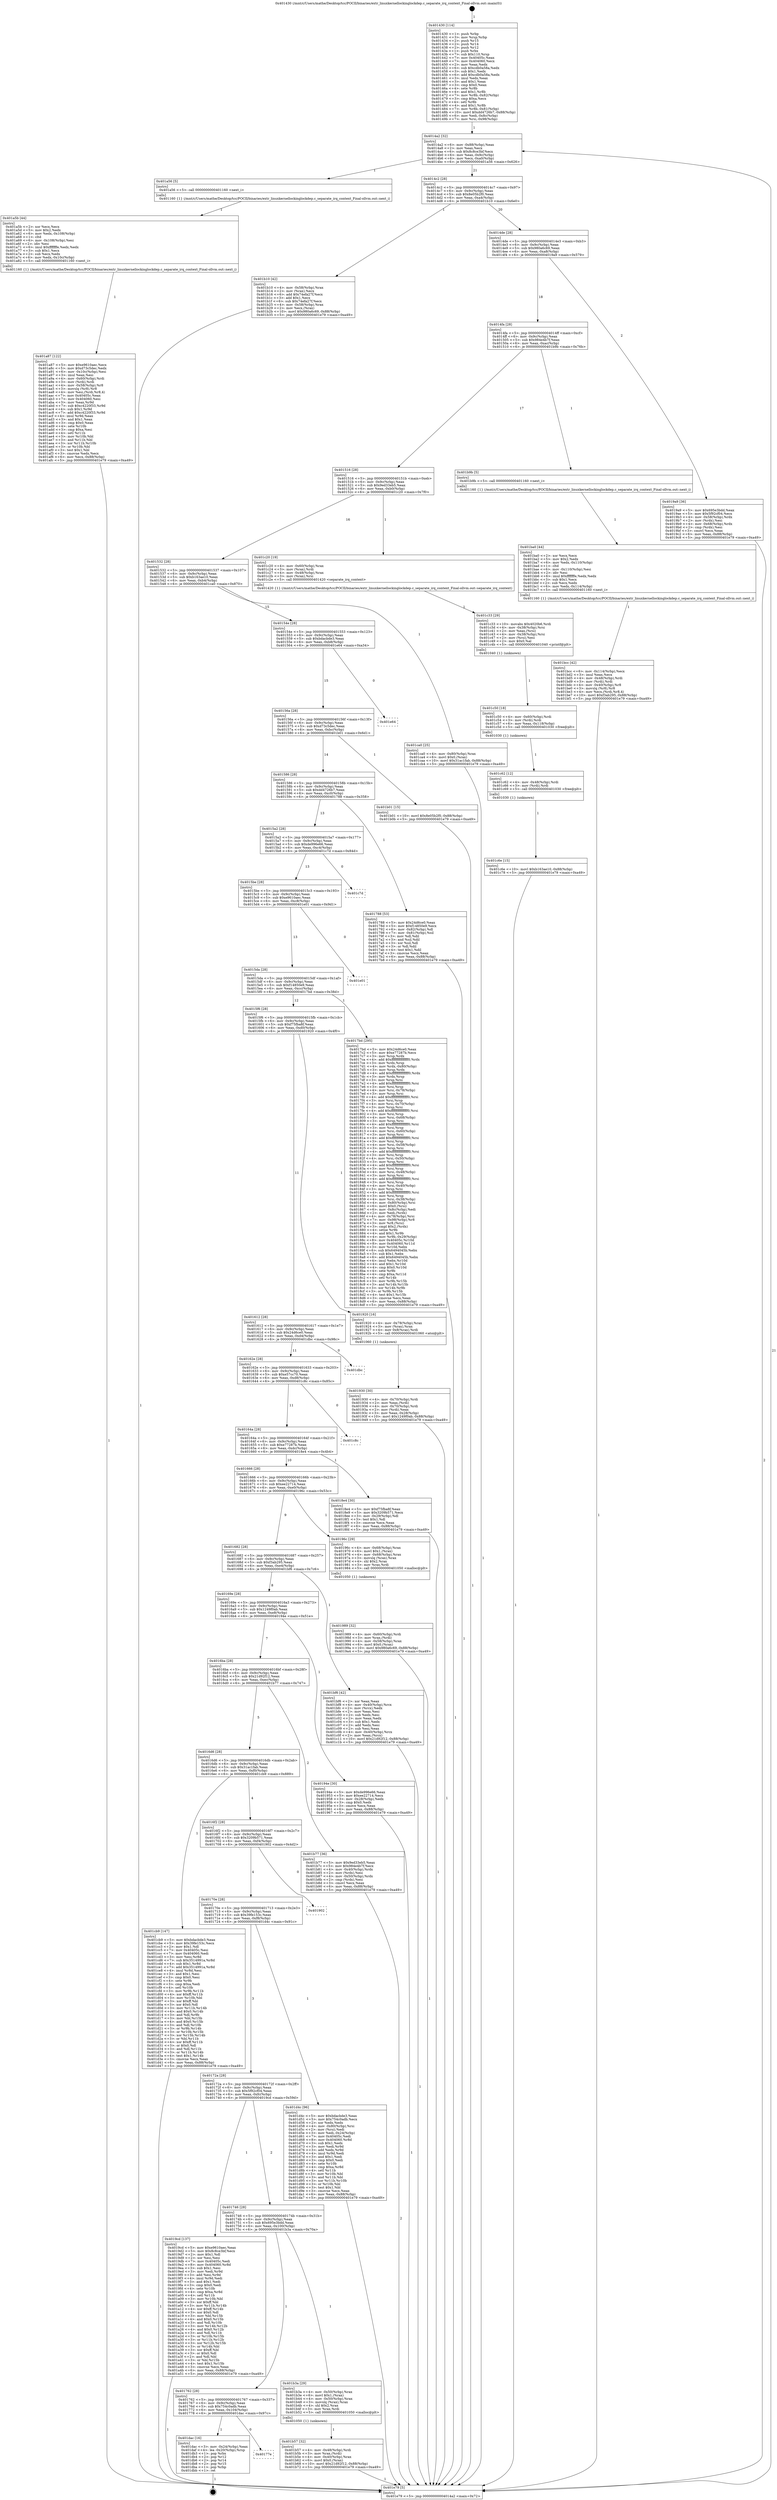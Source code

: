 digraph "0x401430" {
  label = "0x401430 (/mnt/c/Users/mathe/Desktop/tcc/POCII/binaries/extr_linuxkernellockinglockdep.c_separate_irq_context_Final-ollvm.out::main(0))"
  labelloc = "t"
  node[shape=record]

  Entry [label="",width=0.3,height=0.3,shape=circle,fillcolor=black,style=filled]
  "0x4014a2" [label="{
     0x4014a2 [32]\l
     | [instrs]\l
     &nbsp;&nbsp;0x4014a2 \<+6\>: mov -0x88(%rbp),%eax\l
     &nbsp;&nbsp;0x4014a8 \<+2\>: mov %eax,%ecx\l
     &nbsp;&nbsp;0x4014aa \<+6\>: sub $0x8c8ce3bf,%ecx\l
     &nbsp;&nbsp;0x4014b0 \<+6\>: mov %eax,-0x9c(%rbp)\l
     &nbsp;&nbsp;0x4014b6 \<+6\>: mov %ecx,-0xa0(%rbp)\l
     &nbsp;&nbsp;0x4014bc \<+6\>: je 0000000000401a56 \<main+0x626\>\l
  }"]
  "0x401a56" [label="{
     0x401a56 [5]\l
     | [instrs]\l
     &nbsp;&nbsp;0x401a56 \<+5\>: call 0000000000401160 \<next_i\>\l
     | [calls]\l
     &nbsp;&nbsp;0x401160 \{1\} (/mnt/c/Users/mathe/Desktop/tcc/POCII/binaries/extr_linuxkernellockinglockdep.c_separate_irq_context_Final-ollvm.out::next_i)\l
  }"]
  "0x4014c2" [label="{
     0x4014c2 [28]\l
     | [instrs]\l
     &nbsp;&nbsp;0x4014c2 \<+5\>: jmp 00000000004014c7 \<main+0x97\>\l
     &nbsp;&nbsp;0x4014c7 \<+6\>: mov -0x9c(%rbp),%eax\l
     &nbsp;&nbsp;0x4014cd \<+5\>: sub $0x8e05b2f0,%eax\l
     &nbsp;&nbsp;0x4014d2 \<+6\>: mov %eax,-0xa4(%rbp)\l
     &nbsp;&nbsp;0x4014d8 \<+6\>: je 0000000000401b10 \<main+0x6e0\>\l
  }"]
  Exit [label="",width=0.3,height=0.3,shape=circle,fillcolor=black,style=filled,peripheries=2]
  "0x401b10" [label="{
     0x401b10 [42]\l
     | [instrs]\l
     &nbsp;&nbsp;0x401b10 \<+4\>: mov -0x58(%rbp),%rax\l
     &nbsp;&nbsp;0x401b14 \<+2\>: mov (%rax),%ecx\l
     &nbsp;&nbsp;0x401b16 \<+6\>: add $0x74efa27f,%ecx\l
     &nbsp;&nbsp;0x401b1c \<+3\>: add $0x1,%ecx\l
     &nbsp;&nbsp;0x401b1f \<+6\>: sub $0x74efa27f,%ecx\l
     &nbsp;&nbsp;0x401b25 \<+4\>: mov -0x58(%rbp),%rax\l
     &nbsp;&nbsp;0x401b29 \<+2\>: mov %ecx,(%rax)\l
     &nbsp;&nbsp;0x401b2b \<+10\>: movl $0x980a6c69,-0x88(%rbp)\l
     &nbsp;&nbsp;0x401b35 \<+5\>: jmp 0000000000401e79 \<main+0xa49\>\l
  }"]
  "0x4014de" [label="{
     0x4014de [28]\l
     | [instrs]\l
     &nbsp;&nbsp;0x4014de \<+5\>: jmp 00000000004014e3 \<main+0xb3\>\l
     &nbsp;&nbsp;0x4014e3 \<+6\>: mov -0x9c(%rbp),%eax\l
     &nbsp;&nbsp;0x4014e9 \<+5\>: sub $0x980a6c69,%eax\l
     &nbsp;&nbsp;0x4014ee \<+6\>: mov %eax,-0xa8(%rbp)\l
     &nbsp;&nbsp;0x4014f4 \<+6\>: je 00000000004019a9 \<main+0x579\>\l
  }"]
  "0x40177e" [label="{
     0x40177e\l
  }", style=dashed]
  "0x4019a9" [label="{
     0x4019a9 [36]\l
     | [instrs]\l
     &nbsp;&nbsp;0x4019a9 \<+5\>: mov $0x695e3bdd,%eax\l
     &nbsp;&nbsp;0x4019ae \<+5\>: mov $0x5f92cf04,%ecx\l
     &nbsp;&nbsp;0x4019b3 \<+4\>: mov -0x58(%rbp),%rdx\l
     &nbsp;&nbsp;0x4019b7 \<+2\>: mov (%rdx),%esi\l
     &nbsp;&nbsp;0x4019b9 \<+4\>: mov -0x68(%rbp),%rdx\l
     &nbsp;&nbsp;0x4019bd \<+2\>: cmp (%rdx),%esi\l
     &nbsp;&nbsp;0x4019bf \<+3\>: cmovl %ecx,%eax\l
     &nbsp;&nbsp;0x4019c2 \<+6\>: mov %eax,-0x88(%rbp)\l
     &nbsp;&nbsp;0x4019c8 \<+5\>: jmp 0000000000401e79 \<main+0xa49\>\l
  }"]
  "0x4014fa" [label="{
     0x4014fa [28]\l
     | [instrs]\l
     &nbsp;&nbsp;0x4014fa \<+5\>: jmp 00000000004014ff \<main+0xcf\>\l
     &nbsp;&nbsp;0x4014ff \<+6\>: mov -0x9c(%rbp),%eax\l
     &nbsp;&nbsp;0x401505 \<+5\>: sub $0x984e4b7f,%eax\l
     &nbsp;&nbsp;0x40150a \<+6\>: mov %eax,-0xac(%rbp)\l
     &nbsp;&nbsp;0x401510 \<+6\>: je 0000000000401b9b \<main+0x76b\>\l
  }"]
  "0x401dac" [label="{
     0x401dac [16]\l
     | [instrs]\l
     &nbsp;&nbsp;0x401dac \<+3\>: mov -0x24(%rbp),%eax\l
     &nbsp;&nbsp;0x401daf \<+4\>: lea -0x20(%rbp),%rsp\l
     &nbsp;&nbsp;0x401db3 \<+1\>: pop %rbx\l
     &nbsp;&nbsp;0x401db4 \<+2\>: pop %r12\l
     &nbsp;&nbsp;0x401db6 \<+2\>: pop %r14\l
     &nbsp;&nbsp;0x401db8 \<+2\>: pop %r15\l
     &nbsp;&nbsp;0x401dba \<+1\>: pop %rbp\l
     &nbsp;&nbsp;0x401dbb \<+1\>: ret\l
  }"]
  "0x401b9b" [label="{
     0x401b9b [5]\l
     | [instrs]\l
     &nbsp;&nbsp;0x401b9b \<+5\>: call 0000000000401160 \<next_i\>\l
     | [calls]\l
     &nbsp;&nbsp;0x401160 \{1\} (/mnt/c/Users/mathe/Desktop/tcc/POCII/binaries/extr_linuxkernellockinglockdep.c_separate_irq_context_Final-ollvm.out::next_i)\l
  }"]
  "0x401516" [label="{
     0x401516 [28]\l
     | [instrs]\l
     &nbsp;&nbsp;0x401516 \<+5\>: jmp 000000000040151b \<main+0xeb\>\l
     &nbsp;&nbsp;0x40151b \<+6\>: mov -0x9c(%rbp),%eax\l
     &nbsp;&nbsp;0x401521 \<+5\>: sub $0x9ed33eb5,%eax\l
     &nbsp;&nbsp;0x401526 \<+6\>: mov %eax,-0xb0(%rbp)\l
     &nbsp;&nbsp;0x40152c \<+6\>: je 0000000000401c20 \<main+0x7f0\>\l
  }"]
  "0x401c6e" [label="{
     0x401c6e [15]\l
     | [instrs]\l
     &nbsp;&nbsp;0x401c6e \<+10\>: movl $0xb163ae10,-0x88(%rbp)\l
     &nbsp;&nbsp;0x401c78 \<+5\>: jmp 0000000000401e79 \<main+0xa49\>\l
  }"]
  "0x401c20" [label="{
     0x401c20 [19]\l
     | [instrs]\l
     &nbsp;&nbsp;0x401c20 \<+4\>: mov -0x60(%rbp),%rax\l
     &nbsp;&nbsp;0x401c24 \<+3\>: mov (%rax),%rdi\l
     &nbsp;&nbsp;0x401c27 \<+4\>: mov -0x48(%rbp),%rax\l
     &nbsp;&nbsp;0x401c2b \<+3\>: mov (%rax),%rsi\l
     &nbsp;&nbsp;0x401c2e \<+5\>: call 0000000000401420 \<separate_irq_context\>\l
     | [calls]\l
     &nbsp;&nbsp;0x401420 \{1\} (/mnt/c/Users/mathe/Desktop/tcc/POCII/binaries/extr_linuxkernellockinglockdep.c_separate_irq_context_Final-ollvm.out::separate_irq_context)\l
  }"]
  "0x401532" [label="{
     0x401532 [28]\l
     | [instrs]\l
     &nbsp;&nbsp;0x401532 \<+5\>: jmp 0000000000401537 \<main+0x107\>\l
     &nbsp;&nbsp;0x401537 \<+6\>: mov -0x9c(%rbp),%eax\l
     &nbsp;&nbsp;0x40153d \<+5\>: sub $0xb163ae10,%eax\l
     &nbsp;&nbsp;0x401542 \<+6\>: mov %eax,-0xb4(%rbp)\l
     &nbsp;&nbsp;0x401548 \<+6\>: je 0000000000401ca0 \<main+0x870\>\l
  }"]
  "0x401c62" [label="{
     0x401c62 [12]\l
     | [instrs]\l
     &nbsp;&nbsp;0x401c62 \<+4\>: mov -0x48(%rbp),%rdi\l
     &nbsp;&nbsp;0x401c66 \<+3\>: mov (%rdi),%rdi\l
     &nbsp;&nbsp;0x401c69 \<+5\>: call 0000000000401030 \<free@plt\>\l
     | [calls]\l
     &nbsp;&nbsp;0x401030 \{1\} (unknown)\l
  }"]
  "0x401ca0" [label="{
     0x401ca0 [25]\l
     | [instrs]\l
     &nbsp;&nbsp;0x401ca0 \<+4\>: mov -0x80(%rbp),%rax\l
     &nbsp;&nbsp;0x401ca4 \<+6\>: movl $0x0,(%rax)\l
     &nbsp;&nbsp;0x401caa \<+10\>: movl $0x31ac1fab,-0x88(%rbp)\l
     &nbsp;&nbsp;0x401cb4 \<+5\>: jmp 0000000000401e79 \<main+0xa49\>\l
  }"]
  "0x40154e" [label="{
     0x40154e [28]\l
     | [instrs]\l
     &nbsp;&nbsp;0x40154e \<+5\>: jmp 0000000000401553 \<main+0x123\>\l
     &nbsp;&nbsp;0x401553 \<+6\>: mov -0x9c(%rbp),%eax\l
     &nbsp;&nbsp;0x401559 \<+5\>: sub $0xbdacbde3,%eax\l
     &nbsp;&nbsp;0x40155e \<+6\>: mov %eax,-0xb8(%rbp)\l
     &nbsp;&nbsp;0x401564 \<+6\>: je 0000000000401e64 \<main+0xa34\>\l
  }"]
  "0x401c50" [label="{
     0x401c50 [18]\l
     | [instrs]\l
     &nbsp;&nbsp;0x401c50 \<+4\>: mov -0x60(%rbp),%rdi\l
     &nbsp;&nbsp;0x401c54 \<+3\>: mov (%rdi),%rdi\l
     &nbsp;&nbsp;0x401c57 \<+6\>: mov %eax,-0x118(%rbp)\l
     &nbsp;&nbsp;0x401c5d \<+5\>: call 0000000000401030 \<free@plt\>\l
     | [calls]\l
     &nbsp;&nbsp;0x401030 \{1\} (unknown)\l
  }"]
  "0x401e64" [label="{
     0x401e64\l
  }", style=dashed]
  "0x40156a" [label="{
     0x40156a [28]\l
     | [instrs]\l
     &nbsp;&nbsp;0x40156a \<+5\>: jmp 000000000040156f \<main+0x13f\>\l
     &nbsp;&nbsp;0x40156f \<+6\>: mov -0x9c(%rbp),%eax\l
     &nbsp;&nbsp;0x401575 \<+5\>: sub $0xd73c5dec,%eax\l
     &nbsp;&nbsp;0x40157a \<+6\>: mov %eax,-0xbc(%rbp)\l
     &nbsp;&nbsp;0x401580 \<+6\>: je 0000000000401b01 \<main+0x6d1\>\l
  }"]
  "0x401c33" [label="{
     0x401c33 [29]\l
     | [instrs]\l
     &nbsp;&nbsp;0x401c33 \<+10\>: movabs $0x4020b6,%rdi\l
     &nbsp;&nbsp;0x401c3d \<+4\>: mov -0x38(%rbp),%rsi\l
     &nbsp;&nbsp;0x401c41 \<+2\>: mov %eax,(%rsi)\l
     &nbsp;&nbsp;0x401c43 \<+4\>: mov -0x38(%rbp),%rsi\l
     &nbsp;&nbsp;0x401c47 \<+2\>: mov (%rsi),%esi\l
     &nbsp;&nbsp;0x401c49 \<+2\>: mov $0x0,%al\l
     &nbsp;&nbsp;0x401c4b \<+5\>: call 0000000000401040 \<printf@plt\>\l
     | [calls]\l
     &nbsp;&nbsp;0x401040 \{1\} (unknown)\l
  }"]
  "0x401b01" [label="{
     0x401b01 [15]\l
     | [instrs]\l
     &nbsp;&nbsp;0x401b01 \<+10\>: movl $0x8e05b2f0,-0x88(%rbp)\l
     &nbsp;&nbsp;0x401b0b \<+5\>: jmp 0000000000401e79 \<main+0xa49\>\l
  }"]
  "0x401586" [label="{
     0x401586 [28]\l
     | [instrs]\l
     &nbsp;&nbsp;0x401586 \<+5\>: jmp 000000000040158b \<main+0x15b\>\l
     &nbsp;&nbsp;0x40158b \<+6\>: mov -0x9c(%rbp),%eax\l
     &nbsp;&nbsp;0x401591 \<+5\>: sub $0xdd4726b7,%eax\l
     &nbsp;&nbsp;0x401596 \<+6\>: mov %eax,-0xc0(%rbp)\l
     &nbsp;&nbsp;0x40159c \<+6\>: je 0000000000401788 \<main+0x358\>\l
  }"]
  "0x401bcc" [label="{
     0x401bcc [42]\l
     | [instrs]\l
     &nbsp;&nbsp;0x401bcc \<+6\>: mov -0x114(%rbp),%ecx\l
     &nbsp;&nbsp;0x401bd2 \<+3\>: imul %eax,%ecx\l
     &nbsp;&nbsp;0x401bd5 \<+4\>: mov -0x48(%rbp),%rdi\l
     &nbsp;&nbsp;0x401bd9 \<+3\>: mov (%rdi),%rdi\l
     &nbsp;&nbsp;0x401bdc \<+4\>: mov -0x40(%rbp),%r8\l
     &nbsp;&nbsp;0x401be0 \<+3\>: movslq (%r8),%r8\l
     &nbsp;&nbsp;0x401be3 \<+4\>: mov %ecx,(%rdi,%r8,4)\l
     &nbsp;&nbsp;0x401be7 \<+10\>: movl $0xf3ab295,-0x88(%rbp)\l
     &nbsp;&nbsp;0x401bf1 \<+5\>: jmp 0000000000401e79 \<main+0xa49\>\l
  }"]
  "0x401788" [label="{
     0x401788 [53]\l
     | [instrs]\l
     &nbsp;&nbsp;0x401788 \<+5\>: mov $0x24d6ce0,%eax\l
     &nbsp;&nbsp;0x40178d \<+5\>: mov $0xf14850e9,%ecx\l
     &nbsp;&nbsp;0x401792 \<+6\>: mov -0x82(%rbp),%dl\l
     &nbsp;&nbsp;0x401798 \<+7\>: mov -0x81(%rbp),%sil\l
     &nbsp;&nbsp;0x40179f \<+3\>: mov %dl,%dil\l
     &nbsp;&nbsp;0x4017a2 \<+3\>: and %sil,%dil\l
     &nbsp;&nbsp;0x4017a5 \<+3\>: xor %sil,%dl\l
     &nbsp;&nbsp;0x4017a8 \<+3\>: or %dl,%dil\l
     &nbsp;&nbsp;0x4017ab \<+4\>: test $0x1,%dil\l
     &nbsp;&nbsp;0x4017af \<+3\>: cmovne %ecx,%eax\l
     &nbsp;&nbsp;0x4017b2 \<+6\>: mov %eax,-0x88(%rbp)\l
     &nbsp;&nbsp;0x4017b8 \<+5\>: jmp 0000000000401e79 \<main+0xa49\>\l
  }"]
  "0x4015a2" [label="{
     0x4015a2 [28]\l
     | [instrs]\l
     &nbsp;&nbsp;0x4015a2 \<+5\>: jmp 00000000004015a7 \<main+0x177\>\l
     &nbsp;&nbsp;0x4015a7 \<+6\>: mov -0x9c(%rbp),%eax\l
     &nbsp;&nbsp;0x4015ad \<+5\>: sub $0xde996e66,%eax\l
     &nbsp;&nbsp;0x4015b2 \<+6\>: mov %eax,-0xc4(%rbp)\l
     &nbsp;&nbsp;0x4015b8 \<+6\>: je 0000000000401c7d \<main+0x84d\>\l
  }"]
  "0x401e79" [label="{
     0x401e79 [5]\l
     | [instrs]\l
     &nbsp;&nbsp;0x401e79 \<+5\>: jmp 00000000004014a2 \<main+0x72\>\l
  }"]
  "0x401430" [label="{
     0x401430 [114]\l
     | [instrs]\l
     &nbsp;&nbsp;0x401430 \<+1\>: push %rbp\l
     &nbsp;&nbsp;0x401431 \<+3\>: mov %rsp,%rbp\l
     &nbsp;&nbsp;0x401434 \<+2\>: push %r15\l
     &nbsp;&nbsp;0x401436 \<+2\>: push %r14\l
     &nbsp;&nbsp;0x401438 \<+2\>: push %r12\l
     &nbsp;&nbsp;0x40143a \<+1\>: push %rbx\l
     &nbsp;&nbsp;0x40143b \<+7\>: sub $0x110,%rsp\l
     &nbsp;&nbsp;0x401442 \<+7\>: mov 0x40405c,%eax\l
     &nbsp;&nbsp;0x401449 \<+7\>: mov 0x404060,%ecx\l
     &nbsp;&nbsp;0x401450 \<+2\>: mov %eax,%edx\l
     &nbsp;&nbsp;0x401452 \<+6\>: sub $0xcdb0a58a,%edx\l
     &nbsp;&nbsp;0x401458 \<+3\>: sub $0x1,%edx\l
     &nbsp;&nbsp;0x40145b \<+6\>: add $0xcdb0a58a,%edx\l
     &nbsp;&nbsp;0x401461 \<+3\>: imul %edx,%eax\l
     &nbsp;&nbsp;0x401464 \<+3\>: and $0x1,%eax\l
     &nbsp;&nbsp;0x401467 \<+3\>: cmp $0x0,%eax\l
     &nbsp;&nbsp;0x40146a \<+4\>: sete %r8b\l
     &nbsp;&nbsp;0x40146e \<+4\>: and $0x1,%r8b\l
     &nbsp;&nbsp;0x401472 \<+7\>: mov %r8b,-0x82(%rbp)\l
     &nbsp;&nbsp;0x401479 \<+3\>: cmp $0xa,%ecx\l
     &nbsp;&nbsp;0x40147c \<+4\>: setl %r8b\l
     &nbsp;&nbsp;0x401480 \<+4\>: and $0x1,%r8b\l
     &nbsp;&nbsp;0x401484 \<+7\>: mov %r8b,-0x81(%rbp)\l
     &nbsp;&nbsp;0x40148b \<+10\>: movl $0xdd4726b7,-0x88(%rbp)\l
     &nbsp;&nbsp;0x401495 \<+6\>: mov %edi,-0x8c(%rbp)\l
     &nbsp;&nbsp;0x40149b \<+7\>: mov %rsi,-0x98(%rbp)\l
  }"]
  "0x401ba0" [label="{
     0x401ba0 [44]\l
     | [instrs]\l
     &nbsp;&nbsp;0x401ba0 \<+2\>: xor %ecx,%ecx\l
     &nbsp;&nbsp;0x401ba2 \<+5\>: mov $0x2,%edx\l
     &nbsp;&nbsp;0x401ba7 \<+6\>: mov %edx,-0x110(%rbp)\l
     &nbsp;&nbsp;0x401bad \<+1\>: cltd\l
     &nbsp;&nbsp;0x401bae \<+6\>: mov -0x110(%rbp),%esi\l
     &nbsp;&nbsp;0x401bb4 \<+2\>: idiv %esi\l
     &nbsp;&nbsp;0x401bb6 \<+6\>: imul $0xfffffffe,%edx,%edx\l
     &nbsp;&nbsp;0x401bbc \<+3\>: sub $0x1,%ecx\l
     &nbsp;&nbsp;0x401bbf \<+2\>: sub %ecx,%edx\l
     &nbsp;&nbsp;0x401bc1 \<+6\>: mov %edx,-0x114(%rbp)\l
     &nbsp;&nbsp;0x401bc7 \<+5\>: call 0000000000401160 \<next_i\>\l
     | [calls]\l
     &nbsp;&nbsp;0x401160 \{1\} (/mnt/c/Users/mathe/Desktop/tcc/POCII/binaries/extr_linuxkernellockinglockdep.c_separate_irq_context_Final-ollvm.out::next_i)\l
  }"]
  "0x401c7d" [label="{
     0x401c7d\l
  }", style=dashed]
  "0x4015be" [label="{
     0x4015be [28]\l
     | [instrs]\l
     &nbsp;&nbsp;0x4015be \<+5\>: jmp 00000000004015c3 \<main+0x193\>\l
     &nbsp;&nbsp;0x4015c3 \<+6\>: mov -0x9c(%rbp),%eax\l
     &nbsp;&nbsp;0x4015c9 \<+5\>: sub $0xe9610aec,%eax\l
     &nbsp;&nbsp;0x4015ce \<+6\>: mov %eax,-0xc8(%rbp)\l
     &nbsp;&nbsp;0x4015d4 \<+6\>: je 0000000000401e01 \<main+0x9d1\>\l
  }"]
  "0x401b57" [label="{
     0x401b57 [32]\l
     | [instrs]\l
     &nbsp;&nbsp;0x401b57 \<+4\>: mov -0x48(%rbp),%rdi\l
     &nbsp;&nbsp;0x401b5b \<+3\>: mov %rax,(%rdi)\l
     &nbsp;&nbsp;0x401b5e \<+4\>: mov -0x40(%rbp),%rax\l
     &nbsp;&nbsp;0x401b62 \<+6\>: movl $0x0,(%rax)\l
     &nbsp;&nbsp;0x401b68 \<+10\>: movl $0x21d92f12,-0x88(%rbp)\l
     &nbsp;&nbsp;0x401b72 \<+5\>: jmp 0000000000401e79 \<main+0xa49\>\l
  }"]
  "0x401e01" [label="{
     0x401e01\l
  }", style=dashed]
  "0x4015da" [label="{
     0x4015da [28]\l
     | [instrs]\l
     &nbsp;&nbsp;0x4015da \<+5\>: jmp 00000000004015df \<main+0x1af\>\l
     &nbsp;&nbsp;0x4015df \<+6\>: mov -0x9c(%rbp),%eax\l
     &nbsp;&nbsp;0x4015e5 \<+5\>: sub $0xf14850e9,%eax\l
     &nbsp;&nbsp;0x4015ea \<+6\>: mov %eax,-0xcc(%rbp)\l
     &nbsp;&nbsp;0x4015f0 \<+6\>: je 00000000004017bd \<main+0x38d\>\l
  }"]
  "0x401762" [label="{
     0x401762 [28]\l
     | [instrs]\l
     &nbsp;&nbsp;0x401762 \<+5\>: jmp 0000000000401767 \<main+0x337\>\l
     &nbsp;&nbsp;0x401767 \<+6\>: mov -0x9c(%rbp),%eax\l
     &nbsp;&nbsp;0x40176d \<+5\>: sub $0x754c0adb,%eax\l
     &nbsp;&nbsp;0x401772 \<+6\>: mov %eax,-0x104(%rbp)\l
     &nbsp;&nbsp;0x401778 \<+6\>: je 0000000000401dac \<main+0x97c\>\l
  }"]
  "0x4017bd" [label="{
     0x4017bd [295]\l
     | [instrs]\l
     &nbsp;&nbsp;0x4017bd \<+5\>: mov $0x24d6ce0,%eax\l
     &nbsp;&nbsp;0x4017c2 \<+5\>: mov $0xe77287b,%ecx\l
     &nbsp;&nbsp;0x4017c7 \<+3\>: mov %rsp,%rdx\l
     &nbsp;&nbsp;0x4017ca \<+4\>: add $0xfffffffffffffff0,%rdx\l
     &nbsp;&nbsp;0x4017ce \<+3\>: mov %rdx,%rsp\l
     &nbsp;&nbsp;0x4017d1 \<+4\>: mov %rdx,-0x80(%rbp)\l
     &nbsp;&nbsp;0x4017d5 \<+3\>: mov %rsp,%rdx\l
     &nbsp;&nbsp;0x4017d8 \<+4\>: add $0xfffffffffffffff0,%rdx\l
     &nbsp;&nbsp;0x4017dc \<+3\>: mov %rdx,%rsp\l
     &nbsp;&nbsp;0x4017df \<+3\>: mov %rsp,%rsi\l
     &nbsp;&nbsp;0x4017e2 \<+4\>: add $0xfffffffffffffff0,%rsi\l
     &nbsp;&nbsp;0x4017e6 \<+3\>: mov %rsi,%rsp\l
     &nbsp;&nbsp;0x4017e9 \<+4\>: mov %rsi,-0x78(%rbp)\l
     &nbsp;&nbsp;0x4017ed \<+3\>: mov %rsp,%rsi\l
     &nbsp;&nbsp;0x4017f0 \<+4\>: add $0xfffffffffffffff0,%rsi\l
     &nbsp;&nbsp;0x4017f4 \<+3\>: mov %rsi,%rsp\l
     &nbsp;&nbsp;0x4017f7 \<+4\>: mov %rsi,-0x70(%rbp)\l
     &nbsp;&nbsp;0x4017fb \<+3\>: mov %rsp,%rsi\l
     &nbsp;&nbsp;0x4017fe \<+4\>: add $0xfffffffffffffff0,%rsi\l
     &nbsp;&nbsp;0x401802 \<+3\>: mov %rsi,%rsp\l
     &nbsp;&nbsp;0x401805 \<+4\>: mov %rsi,-0x68(%rbp)\l
     &nbsp;&nbsp;0x401809 \<+3\>: mov %rsp,%rsi\l
     &nbsp;&nbsp;0x40180c \<+4\>: add $0xfffffffffffffff0,%rsi\l
     &nbsp;&nbsp;0x401810 \<+3\>: mov %rsi,%rsp\l
     &nbsp;&nbsp;0x401813 \<+4\>: mov %rsi,-0x60(%rbp)\l
     &nbsp;&nbsp;0x401817 \<+3\>: mov %rsp,%rsi\l
     &nbsp;&nbsp;0x40181a \<+4\>: add $0xfffffffffffffff0,%rsi\l
     &nbsp;&nbsp;0x40181e \<+3\>: mov %rsi,%rsp\l
     &nbsp;&nbsp;0x401821 \<+4\>: mov %rsi,-0x58(%rbp)\l
     &nbsp;&nbsp;0x401825 \<+3\>: mov %rsp,%rsi\l
     &nbsp;&nbsp;0x401828 \<+4\>: add $0xfffffffffffffff0,%rsi\l
     &nbsp;&nbsp;0x40182c \<+3\>: mov %rsi,%rsp\l
     &nbsp;&nbsp;0x40182f \<+4\>: mov %rsi,-0x50(%rbp)\l
     &nbsp;&nbsp;0x401833 \<+3\>: mov %rsp,%rsi\l
     &nbsp;&nbsp;0x401836 \<+4\>: add $0xfffffffffffffff0,%rsi\l
     &nbsp;&nbsp;0x40183a \<+3\>: mov %rsi,%rsp\l
     &nbsp;&nbsp;0x40183d \<+4\>: mov %rsi,-0x48(%rbp)\l
     &nbsp;&nbsp;0x401841 \<+3\>: mov %rsp,%rsi\l
     &nbsp;&nbsp;0x401844 \<+4\>: add $0xfffffffffffffff0,%rsi\l
     &nbsp;&nbsp;0x401848 \<+3\>: mov %rsi,%rsp\l
     &nbsp;&nbsp;0x40184b \<+4\>: mov %rsi,-0x40(%rbp)\l
     &nbsp;&nbsp;0x40184f \<+3\>: mov %rsp,%rsi\l
     &nbsp;&nbsp;0x401852 \<+4\>: add $0xfffffffffffffff0,%rsi\l
     &nbsp;&nbsp;0x401856 \<+3\>: mov %rsi,%rsp\l
     &nbsp;&nbsp;0x401859 \<+4\>: mov %rsi,-0x38(%rbp)\l
     &nbsp;&nbsp;0x40185d \<+4\>: mov -0x80(%rbp),%rsi\l
     &nbsp;&nbsp;0x401861 \<+6\>: movl $0x0,(%rsi)\l
     &nbsp;&nbsp;0x401867 \<+6\>: mov -0x8c(%rbp),%edi\l
     &nbsp;&nbsp;0x40186d \<+2\>: mov %edi,(%rdx)\l
     &nbsp;&nbsp;0x40186f \<+4\>: mov -0x78(%rbp),%rsi\l
     &nbsp;&nbsp;0x401873 \<+7\>: mov -0x98(%rbp),%r8\l
     &nbsp;&nbsp;0x40187a \<+3\>: mov %r8,(%rsi)\l
     &nbsp;&nbsp;0x40187d \<+3\>: cmpl $0x2,(%rdx)\l
     &nbsp;&nbsp;0x401880 \<+4\>: setne %r9b\l
     &nbsp;&nbsp;0x401884 \<+4\>: and $0x1,%r9b\l
     &nbsp;&nbsp;0x401888 \<+4\>: mov %r9b,-0x29(%rbp)\l
     &nbsp;&nbsp;0x40188c \<+8\>: mov 0x40405c,%r10d\l
     &nbsp;&nbsp;0x401894 \<+8\>: mov 0x404060,%r11d\l
     &nbsp;&nbsp;0x40189c \<+3\>: mov %r10d,%ebx\l
     &nbsp;&nbsp;0x40189f \<+6\>: sub $0x6494045b,%ebx\l
     &nbsp;&nbsp;0x4018a5 \<+3\>: sub $0x1,%ebx\l
     &nbsp;&nbsp;0x4018a8 \<+6\>: add $0x6494045b,%ebx\l
     &nbsp;&nbsp;0x4018ae \<+4\>: imul %ebx,%r10d\l
     &nbsp;&nbsp;0x4018b2 \<+4\>: and $0x1,%r10d\l
     &nbsp;&nbsp;0x4018b6 \<+4\>: cmp $0x0,%r10d\l
     &nbsp;&nbsp;0x4018ba \<+4\>: sete %r9b\l
     &nbsp;&nbsp;0x4018be \<+4\>: cmp $0xa,%r11d\l
     &nbsp;&nbsp;0x4018c2 \<+4\>: setl %r14b\l
     &nbsp;&nbsp;0x4018c6 \<+3\>: mov %r9b,%r15b\l
     &nbsp;&nbsp;0x4018c9 \<+3\>: and %r14b,%r15b\l
     &nbsp;&nbsp;0x4018cc \<+3\>: xor %r14b,%r9b\l
     &nbsp;&nbsp;0x4018cf \<+3\>: or %r9b,%r15b\l
     &nbsp;&nbsp;0x4018d2 \<+4\>: test $0x1,%r15b\l
     &nbsp;&nbsp;0x4018d6 \<+3\>: cmovne %ecx,%eax\l
     &nbsp;&nbsp;0x4018d9 \<+6\>: mov %eax,-0x88(%rbp)\l
     &nbsp;&nbsp;0x4018df \<+5\>: jmp 0000000000401e79 \<main+0xa49\>\l
  }"]
  "0x4015f6" [label="{
     0x4015f6 [28]\l
     | [instrs]\l
     &nbsp;&nbsp;0x4015f6 \<+5\>: jmp 00000000004015fb \<main+0x1cb\>\l
     &nbsp;&nbsp;0x4015fb \<+6\>: mov -0x9c(%rbp),%eax\l
     &nbsp;&nbsp;0x401601 \<+5\>: sub $0xf75fba8f,%eax\l
     &nbsp;&nbsp;0x401606 \<+6\>: mov %eax,-0xd0(%rbp)\l
     &nbsp;&nbsp;0x40160c \<+6\>: je 0000000000401920 \<main+0x4f0\>\l
  }"]
  "0x401b3a" [label="{
     0x401b3a [29]\l
     | [instrs]\l
     &nbsp;&nbsp;0x401b3a \<+4\>: mov -0x50(%rbp),%rax\l
     &nbsp;&nbsp;0x401b3e \<+6\>: movl $0x1,(%rax)\l
     &nbsp;&nbsp;0x401b44 \<+4\>: mov -0x50(%rbp),%rax\l
     &nbsp;&nbsp;0x401b48 \<+3\>: movslq (%rax),%rax\l
     &nbsp;&nbsp;0x401b4b \<+4\>: shl $0x2,%rax\l
     &nbsp;&nbsp;0x401b4f \<+3\>: mov %rax,%rdi\l
     &nbsp;&nbsp;0x401b52 \<+5\>: call 0000000000401050 \<malloc@plt\>\l
     | [calls]\l
     &nbsp;&nbsp;0x401050 \{1\} (unknown)\l
  }"]
  "0x401a87" [label="{
     0x401a87 [122]\l
     | [instrs]\l
     &nbsp;&nbsp;0x401a87 \<+5\>: mov $0xe9610aec,%ecx\l
     &nbsp;&nbsp;0x401a8c \<+5\>: mov $0xd73c5dec,%edx\l
     &nbsp;&nbsp;0x401a91 \<+6\>: mov -0x10c(%rbp),%esi\l
     &nbsp;&nbsp;0x401a97 \<+3\>: imul %eax,%esi\l
     &nbsp;&nbsp;0x401a9a \<+4\>: mov -0x60(%rbp),%rdi\l
     &nbsp;&nbsp;0x401a9e \<+3\>: mov (%rdi),%rdi\l
     &nbsp;&nbsp;0x401aa1 \<+4\>: mov -0x58(%rbp),%r8\l
     &nbsp;&nbsp;0x401aa5 \<+3\>: movslq (%r8),%r8\l
     &nbsp;&nbsp;0x401aa8 \<+4\>: mov %esi,(%rdi,%r8,4)\l
     &nbsp;&nbsp;0x401aac \<+7\>: mov 0x40405c,%eax\l
     &nbsp;&nbsp;0x401ab3 \<+7\>: mov 0x404060,%esi\l
     &nbsp;&nbsp;0x401aba \<+3\>: mov %eax,%r9d\l
     &nbsp;&nbsp;0x401abd \<+7\>: sub $0xc4220f33,%r9d\l
     &nbsp;&nbsp;0x401ac4 \<+4\>: sub $0x1,%r9d\l
     &nbsp;&nbsp;0x401ac8 \<+7\>: add $0xc4220f33,%r9d\l
     &nbsp;&nbsp;0x401acf \<+4\>: imul %r9d,%eax\l
     &nbsp;&nbsp;0x401ad3 \<+3\>: and $0x1,%eax\l
     &nbsp;&nbsp;0x401ad6 \<+3\>: cmp $0x0,%eax\l
     &nbsp;&nbsp;0x401ad9 \<+4\>: sete %r10b\l
     &nbsp;&nbsp;0x401add \<+3\>: cmp $0xa,%esi\l
     &nbsp;&nbsp;0x401ae0 \<+4\>: setl %r11b\l
     &nbsp;&nbsp;0x401ae4 \<+3\>: mov %r10b,%bl\l
     &nbsp;&nbsp;0x401ae7 \<+3\>: and %r11b,%bl\l
     &nbsp;&nbsp;0x401aea \<+3\>: xor %r11b,%r10b\l
     &nbsp;&nbsp;0x401aed \<+3\>: or %r10b,%bl\l
     &nbsp;&nbsp;0x401af0 \<+3\>: test $0x1,%bl\l
     &nbsp;&nbsp;0x401af3 \<+3\>: cmovne %edx,%ecx\l
     &nbsp;&nbsp;0x401af6 \<+6\>: mov %ecx,-0x88(%rbp)\l
     &nbsp;&nbsp;0x401afc \<+5\>: jmp 0000000000401e79 \<main+0xa49\>\l
  }"]
  "0x401920" [label="{
     0x401920 [16]\l
     | [instrs]\l
     &nbsp;&nbsp;0x401920 \<+4\>: mov -0x78(%rbp),%rax\l
     &nbsp;&nbsp;0x401924 \<+3\>: mov (%rax),%rax\l
     &nbsp;&nbsp;0x401927 \<+4\>: mov 0x8(%rax),%rdi\l
     &nbsp;&nbsp;0x40192b \<+5\>: call 0000000000401060 \<atoi@plt\>\l
     | [calls]\l
     &nbsp;&nbsp;0x401060 \{1\} (unknown)\l
  }"]
  "0x401612" [label="{
     0x401612 [28]\l
     | [instrs]\l
     &nbsp;&nbsp;0x401612 \<+5\>: jmp 0000000000401617 \<main+0x1e7\>\l
     &nbsp;&nbsp;0x401617 \<+6\>: mov -0x9c(%rbp),%eax\l
     &nbsp;&nbsp;0x40161d \<+5\>: sub $0x24d6ce0,%eax\l
     &nbsp;&nbsp;0x401622 \<+6\>: mov %eax,-0xd4(%rbp)\l
     &nbsp;&nbsp;0x401628 \<+6\>: je 0000000000401dbc \<main+0x98c\>\l
  }"]
  "0x401a5b" [label="{
     0x401a5b [44]\l
     | [instrs]\l
     &nbsp;&nbsp;0x401a5b \<+2\>: xor %ecx,%ecx\l
     &nbsp;&nbsp;0x401a5d \<+5\>: mov $0x2,%edx\l
     &nbsp;&nbsp;0x401a62 \<+6\>: mov %edx,-0x108(%rbp)\l
     &nbsp;&nbsp;0x401a68 \<+1\>: cltd\l
     &nbsp;&nbsp;0x401a69 \<+6\>: mov -0x108(%rbp),%esi\l
     &nbsp;&nbsp;0x401a6f \<+2\>: idiv %esi\l
     &nbsp;&nbsp;0x401a71 \<+6\>: imul $0xfffffffe,%edx,%edx\l
     &nbsp;&nbsp;0x401a77 \<+3\>: sub $0x1,%ecx\l
     &nbsp;&nbsp;0x401a7a \<+2\>: sub %ecx,%edx\l
     &nbsp;&nbsp;0x401a7c \<+6\>: mov %edx,-0x10c(%rbp)\l
     &nbsp;&nbsp;0x401a82 \<+5\>: call 0000000000401160 \<next_i\>\l
     | [calls]\l
     &nbsp;&nbsp;0x401160 \{1\} (/mnt/c/Users/mathe/Desktop/tcc/POCII/binaries/extr_linuxkernellockinglockdep.c_separate_irq_context_Final-ollvm.out::next_i)\l
  }"]
  "0x401dbc" [label="{
     0x401dbc\l
  }", style=dashed]
  "0x40162e" [label="{
     0x40162e [28]\l
     | [instrs]\l
     &nbsp;&nbsp;0x40162e \<+5\>: jmp 0000000000401633 \<main+0x203\>\l
     &nbsp;&nbsp;0x401633 \<+6\>: mov -0x9c(%rbp),%eax\l
     &nbsp;&nbsp;0x401639 \<+5\>: sub $0xe57cc70,%eax\l
     &nbsp;&nbsp;0x40163e \<+6\>: mov %eax,-0xd8(%rbp)\l
     &nbsp;&nbsp;0x401644 \<+6\>: je 0000000000401c8c \<main+0x85c\>\l
  }"]
  "0x401746" [label="{
     0x401746 [28]\l
     | [instrs]\l
     &nbsp;&nbsp;0x401746 \<+5\>: jmp 000000000040174b \<main+0x31b\>\l
     &nbsp;&nbsp;0x40174b \<+6\>: mov -0x9c(%rbp),%eax\l
     &nbsp;&nbsp;0x401751 \<+5\>: sub $0x695e3bdd,%eax\l
     &nbsp;&nbsp;0x401756 \<+6\>: mov %eax,-0x100(%rbp)\l
     &nbsp;&nbsp;0x40175c \<+6\>: je 0000000000401b3a \<main+0x70a\>\l
  }"]
  "0x401c8c" [label="{
     0x401c8c\l
  }", style=dashed]
  "0x40164a" [label="{
     0x40164a [28]\l
     | [instrs]\l
     &nbsp;&nbsp;0x40164a \<+5\>: jmp 000000000040164f \<main+0x21f\>\l
     &nbsp;&nbsp;0x40164f \<+6\>: mov -0x9c(%rbp),%eax\l
     &nbsp;&nbsp;0x401655 \<+5\>: sub $0xe77287b,%eax\l
     &nbsp;&nbsp;0x40165a \<+6\>: mov %eax,-0xdc(%rbp)\l
     &nbsp;&nbsp;0x401660 \<+6\>: je 00000000004018e4 \<main+0x4b4\>\l
  }"]
  "0x4019cd" [label="{
     0x4019cd [137]\l
     | [instrs]\l
     &nbsp;&nbsp;0x4019cd \<+5\>: mov $0xe9610aec,%eax\l
     &nbsp;&nbsp;0x4019d2 \<+5\>: mov $0x8c8ce3bf,%ecx\l
     &nbsp;&nbsp;0x4019d7 \<+2\>: mov $0x1,%dl\l
     &nbsp;&nbsp;0x4019d9 \<+2\>: xor %esi,%esi\l
     &nbsp;&nbsp;0x4019db \<+7\>: mov 0x40405c,%edi\l
     &nbsp;&nbsp;0x4019e2 \<+8\>: mov 0x404060,%r8d\l
     &nbsp;&nbsp;0x4019ea \<+3\>: sub $0x1,%esi\l
     &nbsp;&nbsp;0x4019ed \<+3\>: mov %edi,%r9d\l
     &nbsp;&nbsp;0x4019f0 \<+3\>: add %esi,%r9d\l
     &nbsp;&nbsp;0x4019f3 \<+4\>: imul %r9d,%edi\l
     &nbsp;&nbsp;0x4019f7 \<+3\>: and $0x1,%edi\l
     &nbsp;&nbsp;0x4019fa \<+3\>: cmp $0x0,%edi\l
     &nbsp;&nbsp;0x4019fd \<+4\>: sete %r10b\l
     &nbsp;&nbsp;0x401a01 \<+4\>: cmp $0xa,%r8d\l
     &nbsp;&nbsp;0x401a05 \<+4\>: setl %r11b\l
     &nbsp;&nbsp;0x401a09 \<+3\>: mov %r10b,%bl\l
     &nbsp;&nbsp;0x401a0c \<+3\>: xor $0xff,%bl\l
     &nbsp;&nbsp;0x401a0f \<+3\>: mov %r11b,%r14b\l
     &nbsp;&nbsp;0x401a12 \<+4\>: xor $0xff,%r14b\l
     &nbsp;&nbsp;0x401a16 \<+3\>: xor $0x0,%dl\l
     &nbsp;&nbsp;0x401a19 \<+3\>: mov %bl,%r15b\l
     &nbsp;&nbsp;0x401a1c \<+4\>: and $0x0,%r15b\l
     &nbsp;&nbsp;0x401a20 \<+3\>: and %dl,%r10b\l
     &nbsp;&nbsp;0x401a23 \<+3\>: mov %r14b,%r12b\l
     &nbsp;&nbsp;0x401a26 \<+4\>: and $0x0,%r12b\l
     &nbsp;&nbsp;0x401a2a \<+3\>: and %dl,%r11b\l
     &nbsp;&nbsp;0x401a2d \<+3\>: or %r10b,%r15b\l
     &nbsp;&nbsp;0x401a30 \<+3\>: or %r11b,%r12b\l
     &nbsp;&nbsp;0x401a33 \<+3\>: xor %r12b,%r15b\l
     &nbsp;&nbsp;0x401a36 \<+3\>: or %r14b,%bl\l
     &nbsp;&nbsp;0x401a39 \<+3\>: xor $0xff,%bl\l
     &nbsp;&nbsp;0x401a3c \<+3\>: or $0x0,%dl\l
     &nbsp;&nbsp;0x401a3f \<+2\>: and %dl,%bl\l
     &nbsp;&nbsp;0x401a41 \<+3\>: or %bl,%r15b\l
     &nbsp;&nbsp;0x401a44 \<+4\>: test $0x1,%r15b\l
     &nbsp;&nbsp;0x401a48 \<+3\>: cmovne %ecx,%eax\l
     &nbsp;&nbsp;0x401a4b \<+6\>: mov %eax,-0x88(%rbp)\l
     &nbsp;&nbsp;0x401a51 \<+5\>: jmp 0000000000401e79 \<main+0xa49\>\l
  }"]
  "0x4018e4" [label="{
     0x4018e4 [30]\l
     | [instrs]\l
     &nbsp;&nbsp;0x4018e4 \<+5\>: mov $0xf75fba8f,%eax\l
     &nbsp;&nbsp;0x4018e9 \<+5\>: mov $0x3209b571,%ecx\l
     &nbsp;&nbsp;0x4018ee \<+3\>: mov -0x29(%rbp),%dl\l
     &nbsp;&nbsp;0x4018f1 \<+3\>: test $0x1,%dl\l
     &nbsp;&nbsp;0x4018f4 \<+3\>: cmovne %ecx,%eax\l
     &nbsp;&nbsp;0x4018f7 \<+6\>: mov %eax,-0x88(%rbp)\l
     &nbsp;&nbsp;0x4018fd \<+5\>: jmp 0000000000401e79 \<main+0xa49\>\l
  }"]
  "0x401666" [label="{
     0x401666 [28]\l
     | [instrs]\l
     &nbsp;&nbsp;0x401666 \<+5\>: jmp 000000000040166b \<main+0x23b\>\l
     &nbsp;&nbsp;0x40166b \<+6\>: mov -0x9c(%rbp),%eax\l
     &nbsp;&nbsp;0x401671 \<+5\>: sub $0xee22714,%eax\l
     &nbsp;&nbsp;0x401676 \<+6\>: mov %eax,-0xe0(%rbp)\l
     &nbsp;&nbsp;0x40167c \<+6\>: je 000000000040196c \<main+0x53c\>\l
  }"]
  "0x401930" [label="{
     0x401930 [30]\l
     | [instrs]\l
     &nbsp;&nbsp;0x401930 \<+4\>: mov -0x70(%rbp),%rdi\l
     &nbsp;&nbsp;0x401934 \<+2\>: mov %eax,(%rdi)\l
     &nbsp;&nbsp;0x401936 \<+4\>: mov -0x70(%rbp),%rdi\l
     &nbsp;&nbsp;0x40193a \<+2\>: mov (%rdi),%eax\l
     &nbsp;&nbsp;0x40193c \<+3\>: mov %eax,-0x28(%rbp)\l
     &nbsp;&nbsp;0x40193f \<+10\>: movl $0x1249f0ab,-0x88(%rbp)\l
     &nbsp;&nbsp;0x401949 \<+5\>: jmp 0000000000401e79 \<main+0xa49\>\l
  }"]
  "0x40172a" [label="{
     0x40172a [28]\l
     | [instrs]\l
     &nbsp;&nbsp;0x40172a \<+5\>: jmp 000000000040172f \<main+0x2ff\>\l
     &nbsp;&nbsp;0x40172f \<+6\>: mov -0x9c(%rbp),%eax\l
     &nbsp;&nbsp;0x401735 \<+5\>: sub $0x5f92cf04,%eax\l
     &nbsp;&nbsp;0x40173a \<+6\>: mov %eax,-0xfc(%rbp)\l
     &nbsp;&nbsp;0x401740 \<+6\>: je 00000000004019cd \<main+0x59d\>\l
  }"]
  "0x40196c" [label="{
     0x40196c [29]\l
     | [instrs]\l
     &nbsp;&nbsp;0x40196c \<+4\>: mov -0x68(%rbp),%rax\l
     &nbsp;&nbsp;0x401970 \<+6\>: movl $0x1,(%rax)\l
     &nbsp;&nbsp;0x401976 \<+4\>: mov -0x68(%rbp),%rax\l
     &nbsp;&nbsp;0x40197a \<+3\>: movslq (%rax),%rax\l
     &nbsp;&nbsp;0x40197d \<+4\>: shl $0x2,%rax\l
     &nbsp;&nbsp;0x401981 \<+3\>: mov %rax,%rdi\l
     &nbsp;&nbsp;0x401984 \<+5\>: call 0000000000401050 \<malloc@plt\>\l
     | [calls]\l
     &nbsp;&nbsp;0x401050 \{1\} (unknown)\l
  }"]
  "0x401682" [label="{
     0x401682 [28]\l
     | [instrs]\l
     &nbsp;&nbsp;0x401682 \<+5\>: jmp 0000000000401687 \<main+0x257\>\l
     &nbsp;&nbsp;0x401687 \<+6\>: mov -0x9c(%rbp),%eax\l
     &nbsp;&nbsp;0x40168d \<+5\>: sub $0xf3ab295,%eax\l
     &nbsp;&nbsp;0x401692 \<+6\>: mov %eax,-0xe4(%rbp)\l
     &nbsp;&nbsp;0x401698 \<+6\>: je 0000000000401bf6 \<main+0x7c6\>\l
  }"]
  "0x401d4c" [label="{
     0x401d4c [96]\l
     | [instrs]\l
     &nbsp;&nbsp;0x401d4c \<+5\>: mov $0xbdacbde3,%eax\l
     &nbsp;&nbsp;0x401d51 \<+5\>: mov $0x754c0adb,%ecx\l
     &nbsp;&nbsp;0x401d56 \<+2\>: xor %edx,%edx\l
     &nbsp;&nbsp;0x401d58 \<+4\>: mov -0x80(%rbp),%rsi\l
     &nbsp;&nbsp;0x401d5c \<+2\>: mov (%rsi),%edi\l
     &nbsp;&nbsp;0x401d5e \<+3\>: mov %edi,-0x24(%rbp)\l
     &nbsp;&nbsp;0x401d61 \<+7\>: mov 0x40405c,%edi\l
     &nbsp;&nbsp;0x401d68 \<+8\>: mov 0x404060,%r8d\l
     &nbsp;&nbsp;0x401d70 \<+3\>: sub $0x1,%edx\l
     &nbsp;&nbsp;0x401d73 \<+3\>: mov %edi,%r9d\l
     &nbsp;&nbsp;0x401d76 \<+3\>: add %edx,%r9d\l
     &nbsp;&nbsp;0x401d79 \<+4\>: imul %r9d,%edi\l
     &nbsp;&nbsp;0x401d7d \<+3\>: and $0x1,%edi\l
     &nbsp;&nbsp;0x401d80 \<+3\>: cmp $0x0,%edi\l
     &nbsp;&nbsp;0x401d83 \<+4\>: sete %r10b\l
     &nbsp;&nbsp;0x401d87 \<+4\>: cmp $0xa,%r8d\l
     &nbsp;&nbsp;0x401d8b \<+4\>: setl %r11b\l
     &nbsp;&nbsp;0x401d8f \<+3\>: mov %r10b,%bl\l
     &nbsp;&nbsp;0x401d92 \<+3\>: and %r11b,%bl\l
     &nbsp;&nbsp;0x401d95 \<+3\>: xor %r11b,%r10b\l
     &nbsp;&nbsp;0x401d98 \<+3\>: or %r10b,%bl\l
     &nbsp;&nbsp;0x401d9b \<+3\>: test $0x1,%bl\l
     &nbsp;&nbsp;0x401d9e \<+3\>: cmovne %ecx,%eax\l
     &nbsp;&nbsp;0x401da1 \<+6\>: mov %eax,-0x88(%rbp)\l
     &nbsp;&nbsp;0x401da7 \<+5\>: jmp 0000000000401e79 \<main+0xa49\>\l
  }"]
  "0x401bf6" [label="{
     0x401bf6 [42]\l
     | [instrs]\l
     &nbsp;&nbsp;0x401bf6 \<+2\>: xor %eax,%eax\l
     &nbsp;&nbsp;0x401bf8 \<+4\>: mov -0x40(%rbp),%rcx\l
     &nbsp;&nbsp;0x401bfc \<+2\>: mov (%rcx),%edx\l
     &nbsp;&nbsp;0x401bfe \<+2\>: mov %eax,%esi\l
     &nbsp;&nbsp;0x401c00 \<+2\>: sub %edx,%esi\l
     &nbsp;&nbsp;0x401c02 \<+2\>: mov %eax,%edx\l
     &nbsp;&nbsp;0x401c04 \<+3\>: sub $0x1,%edx\l
     &nbsp;&nbsp;0x401c07 \<+2\>: add %edx,%esi\l
     &nbsp;&nbsp;0x401c09 \<+2\>: sub %esi,%eax\l
     &nbsp;&nbsp;0x401c0b \<+4\>: mov -0x40(%rbp),%rcx\l
     &nbsp;&nbsp;0x401c0f \<+2\>: mov %eax,(%rcx)\l
     &nbsp;&nbsp;0x401c11 \<+10\>: movl $0x21d92f12,-0x88(%rbp)\l
     &nbsp;&nbsp;0x401c1b \<+5\>: jmp 0000000000401e79 \<main+0xa49\>\l
  }"]
  "0x40169e" [label="{
     0x40169e [28]\l
     | [instrs]\l
     &nbsp;&nbsp;0x40169e \<+5\>: jmp 00000000004016a3 \<main+0x273\>\l
     &nbsp;&nbsp;0x4016a3 \<+6\>: mov -0x9c(%rbp),%eax\l
     &nbsp;&nbsp;0x4016a9 \<+5\>: sub $0x1249f0ab,%eax\l
     &nbsp;&nbsp;0x4016ae \<+6\>: mov %eax,-0xe8(%rbp)\l
     &nbsp;&nbsp;0x4016b4 \<+6\>: je 000000000040194e \<main+0x51e\>\l
  }"]
  "0x40170e" [label="{
     0x40170e [28]\l
     | [instrs]\l
     &nbsp;&nbsp;0x40170e \<+5\>: jmp 0000000000401713 \<main+0x2e3\>\l
     &nbsp;&nbsp;0x401713 \<+6\>: mov -0x9c(%rbp),%eax\l
     &nbsp;&nbsp;0x401719 \<+5\>: sub $0x39fe153c,%eax\l
     &nbsp;&nbsp;0x40171e \<+6\>: mov %eax,-0xf8(%rbp)\l
     &nbsp;&nbsp;0x401724 \<+6\>: je 0000000000401d4c \<main+0x91c\>\l
  }"]
  "0x40194e" [label="{
     0x40194e [30]\l
     | [instrs]\l
     &nbsp;&nbsp;0x40194e \<+5\>: mov $0xde996e66,%eax\l
     &nbsp;&nbsp;0x401953 \<+5\>: mov $0xee22714,%ecx\l
     &nbsp;&nbsp;0x401958 \<+3\>: mov -0x28(%rbp),%edx\l
     &nbsp;&nbsp;0x40195b \<+3\>: cmp $0x0,%edx\l
     &nbsp;&nbsp;0x40195e \<+3\>: cmove %ecx,%eax\l
     &nbsp;&nbsp;0x401961 \<+6\>: mov %eax,-0x88(%rbp)\l
     &nbsp;&nbsp;0x401967 \<+5\>: jmp 0000000000401e79 \<main+0xa49\>\l
  }"]
  "0x4016ba" [label="{
     0x4016ba [28]\l
     | [instrs]\l
     &nbsp;&nbsp;0x4016ba \<+5\>: jmp 00000000004016bf \<main+0x28f\>\l
     &nbsp;&nbsp;0x4016bf \<+6\>: mov -0x9c(%rbp),%eax\l
     &nbsp;&nbsp;0x4016c5 \<+5\>: sub $0x21d92f12,%eax\l
     &nbsp;&nbsp;0x4016ca \<+6\>: mov %eax,-0xec(%rbp)\l
     &nbsp;&nbsp;0x4016d0 \<+6\>: je 0000000000401b77 \<main+0x747\>\l
  }"]
  "0x401989" [label="{
     0x401989 [32]\l
     | [instrs]\l
     &nbsp;&nbsp;0x401989 \<+4\>: mov -0x60(%rbp),%rdi\l
     &nbsp;&nbsp;0x40198d \<+3\>: mov %rax,(%rdi)\l
     &nbsp;&nbsp;0x401990 \<+4\>: mov -0x58(%rbp),%rax\l
     &nbsp;&nbsp;0x401994 \<+6\>: movl $0x0,(%rax)\l
     &nbsp;&nbsp;0x40199a \<+10\>: movl $0x980a6c69,-0x88(%rbp)\l
     &nbsp;&nbsp;0x4019a4 \<+5\>: jmp 0000000000401e79 \<main+0xa49\>\l
  }"]
  "0x401902" [label="{
     0x401902\l
  }", style=dashed]
  "0x401b77" [label="{
     0x401b77 [36]\l
     | [instrs]\l
     &nbsp;&nbsp;0x401b77 \<+5\>: mov $0x9ed33eb5,%eax\l
     &nbsp;&nbsp;0x401b7c \<+5\>: mov $0x984e4b7f,%ecx\l
     &nbsp;&nbsp;0x401b81 \<+4\>: mov -0x40(%rbp),%rdx\l
     &nbsp;&nbsp;0x401b85 \<+2\>: mov (%rdx),%esi\l
     &nbsp;&nbsp;0x401b87 \<+4\>: mov -0x50(%rbp),%rdx\l
     &nbsp;&nbsp;0x401b8b \<+2\>: cmp (%rdx),%esi\l
     &nbsp;&nbsp;0x401b8d \<+3\>: cmovl %ecx,%eax\l
     &nbsp;&nbsp;0x401b90 \<+6\>: mov %eax,-0x88(%rbp)\l
     &nbsp;&nbsp;0x401b96 \<+5\>: jmp 0000000000401e79 \<main+0xa49\>\l
  }"]
  "0x4016d6" [label="{
     0x4016d6 [28]\l
     | [instrs]\l
     &nbsp;&nbsp;0x4016d6 \<+5\>: jmp 00000000004016db \<main+0x2ab\>\l
     &nbsp;&nbsp;0x4016db \<+6\>: mov -0x9c(%rbp),%eax\l
     &nbsp;&nbsp;0x4016e1 \<+5\>: sub $0x31ac1fab,%eax\l
     &nbsp;&nbsp;0x4016e6 \<+6\>: mov %eax,-0xf0(%rbp)\l
     &nbsp;&nbsp;0x4016ec \<+6\>: je 0000000000401cb9 \<main+0x889\>\l
  }"]
  "0x4016f2" [label="{
     0x4016f2 [28]\l
     | [instrs]\l
     &nbsp;&nbsp;0x4016f2 \<+5\>: jmp 00000000004016f7 \<main+0x2c7\>\l
     &nbsp;&nbsp;0x4016f7 \<+6\>: mov -0x9c(%rbp),%eax\l
     &nbsp;&nbsp;0x4016fd \<+5\>: sub $0x3209b571,%eax\l
     &nbsp;&nbsp;0x401702 \<+6\>: mov %eax,-0xf4(%rbp)\l
     &nbsp;&nbsp;0x401708 \<+6\>: je 0000000000401902 \<main+0x4d2\>\l
  }"]
  "0x401cb9" [label="{
     0x401cb9 [147]\l
     | [instrs]\l
     &nbsp;&nbsp;0x401cb9 \<+5\>: mov $0xbdacbde3,%eax\l
     &nbsp;&nbsp;0x401cbe \<+5\>: mov $0x39fe153c,%ecx\l
     &nbsp;&nbsp;0x401cc3 \<+2\>: mov $0x1,%dl\l
     &nbsp;&nbsp;0x401cc5 \<+7\>: mov 0x40405c,%esi\l
     &nbsp;&nbsp;0x401ccc \<+7\>: mov 0x404060,%edi\l
     &nbsp;&nbsp;0x401cd3 \<+3\>: mov %esi,%r8d\l
     &nbsp;&nbsp;0x401cd6 \<+7\>: sub $0x3514991a,%r8d\l
     &nbsp;&nbsp;0x401cdd \<+4\>: sub $0x1,%r8d\l
     &nbsp;&nbsp;0x401ce1 \<+7\>: add $0x3514991a,%r8d\l
     &nbsp;&nbsp;0x401ce8 \<+4\>: imul %r8d,%esi\l
     &nbsp;&nbsp;0x401cec \<+3\>: and $0x1,%esi\l
     &nbsp;&nbsp;0x401cef \<+3\>: cmp $0x0,%esi\l
     &nbsp;&nbsp;0x401cf2 \<+4\>: sete %r9b\l
     &nbsp;&nbsp;0x401cf6 \<+3\>: cmp $0xa,%edi\l
     &nbsp;&nbsp;0x401cf9 \<+4\>: setl %r10b\l
     &nbsp;&nbsp;0x401cfd \<+3\>: mov %r9b,%r11b\l
     &nbsp;&nbsp;0x401d00 \<+4\>: xor $0xff,%r11b\l
     &nbsp;&nbsp;0x401d04 \<+3\>: mov %r10b,%bl\l
     &nbsp;&nbsp;0x401d07 \<+3\>: xor $0xff,%bl\l
     &nbsp;&nbsp;0x401d0a \<+3\>: xor $0x0,%dl\l
     &nbsp;&nbsp;0x401d0d \<+3\>: mov %r11b,%r14b\l
     &nbsp;&nbsp;0x401d10 \<+4\>: and $0x0,%r14b\l
     &nbsp;&nbsp;0x401d14 \<+3\>: and %dl,%r9b\l
     &nbsp;&nbsp;0x401d17 \<+3\>: mov %bl,%r15b\l
     &nbsp;&nbsp;0x401d1a \<+4\>: and $0x0,%r15b\l
     &nbsp;&nbsp;0x401d1e \<+3\>: and %dl,%r10b\l
     &nbsp;&nbsp;0x401d21 \<+3\>: or %r9b,%r14b\l
     &nbsp;&nbsp;0x401d24 \<+3\>: or %r10b,%r15b\l
     &nbsp;&nbsp;0x401d27 \<+3\>: xor %r15b,%r14b\l
     &nbsp;&nbsp;0x401d2a \<+3\>: or %bl,%r11b\l
     &nbsp;&nbsp;0x401d2d \<+4\>: xor $0xff,%r11b\l
     &nbsp;&nbsp;0x401d31 \<+3\>: or $0x0,%dl\l
     &nbsp;&nbsp;0x401d34 \<+3\>: and %dl,%r11b\l
     &nbsp;&nbsp;0x401d37 \<+3\>: or %r11b,%r14b\l
     &nbsp;&nbsp;0x401d3a \<+4\>: test $0x1,%r14b\l
     &nbsp;&nbsp;0x401d3e \<+3\>: cmovne %ecx,%eax\l
     &nbsp;&nbsp;0x401d41 \<+6\>: mov %eax,-0x88(%rbp)\l
     &nbsp;&nbsp;0x401d47 \<+5\>: jmp 0000000000401e79 \<main+0xa49\>\l
  }"]
  Entry -> "0x401430" [label=" 1"]
  "0x4014a2" -> "0x401a56" [label=" 1"]
  "0x4014a2" -> "0x4014c2" [label=" 21"]
  "0x401dac" -> Exit [label=" 1"]
  "0x4014c2" -> "0x401b10" [label=" 1"]
  "0x4014c2" -> "0x4014de" [label=" 20"]
  "0x401762" -> "0x40177e" [label=" 0"]
  "0x4014de" -> "0x4019a9" [label=" 2"]
  "0x4014de" -> "0x4014fa" [label=" 18"]
  "0x401762" -> "0x401dac" [label=" 1"]
  "0x4014fa" -> "0x401b9b" [label=" 1"]
  "0x4014fa" -> "0x401516" [label=" 17"]
  "0x401d4c" -> "0x401e79" [label=" 1"]
  "0x401516" -> "0x401c20" [label=" 1"]
  "0x401516" -> "0x401532" [label=" 16"]
  "0x401cb9" -> "0x401e79" [label=" 1"]
  "0x401532" -> "0x401ca0" [label=" 1"]
  "0x401532" -> "0x40154e" [label=" 15"]
  "0x401ca0" -> "0x401e79" [label=" 1"]
  "0x40154e" -> "0x401e64" [label=" 0"]
  "0x40154e" -> "0x40156a" [label=" 15"]
  "0x401c6e" -> "0x401e79" [label=" 1"]
  "0x40156a" -> "0x401b01" [label=" 1"]
  "0x40156a" -> "0x401586" [label=" 14"]
  "0x401c62" -> "0x401c6e" [label=" 1"]
  "0x401586" -> "0x401788" [label=" 1"]
  "0x401586" -> "0x4015a2" [label=" 13"]
  "0x401788" -> "0x401e79" [label=" 1"]
  "0x401430" -> "0x4014a2" [label=" 1"]
  "0x401e79" -> "0x4014a2" [label=" 21"]
  "0x401c50" -> "0x401c62" [label=" 1"]
  "0x4015a2" -> "0x401c7d" [label=" 0"]
  "0x4015a2" -> "0x4015be" [label=" 13"]
  "0x401c33" -> "0x401c50" [label=" 1"]
  "0x4015be" -> "0x401e01" [label=" 0"]
  "0x4015be" -> "0x4015da" [label=" 13"]
  "0x401c20" -> "0x401c33" [label=" 1"]
  "0x4015da" -> "0x4017bd" [label=" 1"]
  "0x4015da" -> "0x4015f6" [label=" 12"]
  "0x401bf6" -> "0x401e79" [label=" 1"]
  "0x4017bd" -> "0x401e79" [label=" 1"]
  "0x401bcc" -> "0x401e79" [label=" 1"]
  "0x4015f6" -> "0x401920" [label=" 1"]
  "0x4015f6" -> "0x401612" [label=" 11"]
  "0x401b9b" -> "0x401ba0" [label=" 1"]
  "0x401612" -> "0x401dbc" [label=" 0"]
  "0x401612" -> "0x40162e" [label=" 11"]
  "0x401b77" -> "0x401e79" [label=" 2"]
  "0x40162e" -> "0x401c8c" [label=" 0"]
  "0x40162e" -> "0x40164a" [label=" 11"]
  "0x401b57" -> "0x401e79" [label=" 1"]
  "0x40164a" -> "0x4018e4" [label=" 1"]
  "0x40164a" -> "0x401666" [label=" 10"]
  "0x4018e4" -> "0x401e79" [label=" 1"]
  "0x401920" -> "0x401930" [label=" 1"]
  "0x401930" -> "0x401e79" [label=" 1"]
  "0x401b3a" -> "0x401b57" [label=" 1"]
  "0x401666" -> "0x40196c" [label=" 1"]
  "0x401666" -> "0x401682" [label=" 9"]
  "0x401746" -> "0x401b3a" [label=" 1"]
  "0x401682" -> "0x401bf6" [label=" 1"]
  "0x401682" -> "0x40169e" [label=" 8"]
  "0x401ba0" -> "0x401bcc" [label=" 1"]
  "0x40169e" -> "0x40194e" [label=" 1"]
  "0x40169e" -> "0x4016ba" [label=" 7"]
  "0x40194e" -> "0x401e79" [label=" 1"]
  "0x40196c" -> "0x401989" [label=" 1"]
  "0x401989" -> "0x401e79" [label=" 1"]
  "0x4019a9" -> "0x401e79" [label=" 2"]
  "0x401b01" -> "0x401e79" [label=" 1"]
  "0x4016ba" -> "0x401b77" [label=" 2"]
  "0x4016ba" -> "0x4016d6" [label=" 5"]
  "0x401a87" -> "0x401e79" [label=" 1"]
  "0x4016d6" -> "0x401cb9" [label=" 1"]
  "0x4016d6" -> "0x4016f2" [label=" 4"]
  "0x401a5b" -> "0x401a87" [label=" 1"]
  "0x4016f2" -> "0x401902" [label=" 0"]
  "0x4016f2" -> "0x40170e" [label=" 4"]
  "0x401b10" -> "0x401e79" [label=" 1"]
  "0x40170e" -> "0x401d4c" [label=" 1"]
  "0x40170e" -> "0x40172a" [label=" 3"]
  "0x401746" -> "0x401762" [label=" 1"]
  "0x40172a" -> "0x4019cd" [label=" 1"]
  "0x40172a" -> "0x401746" [label=" 2"]
  "0x4019cd" -> "0x401e79" [label=" 1"]
  "0x401a56" -> "0x401a5b" [label=" 1"]
}
